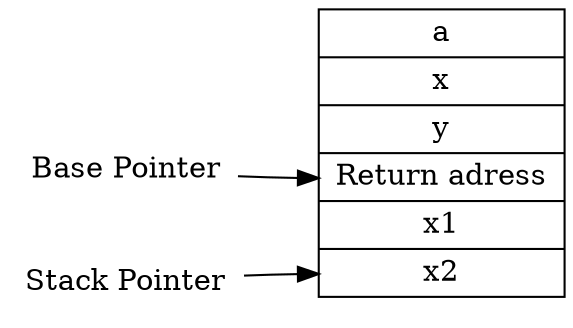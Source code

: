 //Parse tree for LL(1)
//Parsing of f i v i i i i w s s s x 

digraph "Parse tree" {
	rankdir="LR"
   node [shape=record];
    stack [label="a|x|y|<bp>Return adress|x1|<sp>x2"];
    SP->stack:sp
    BP->stack:bp
    
    SP[shape=plaintext,label="Stack Pointer"]
    BP[shape=plaintext,label="Base Pointer"]
}